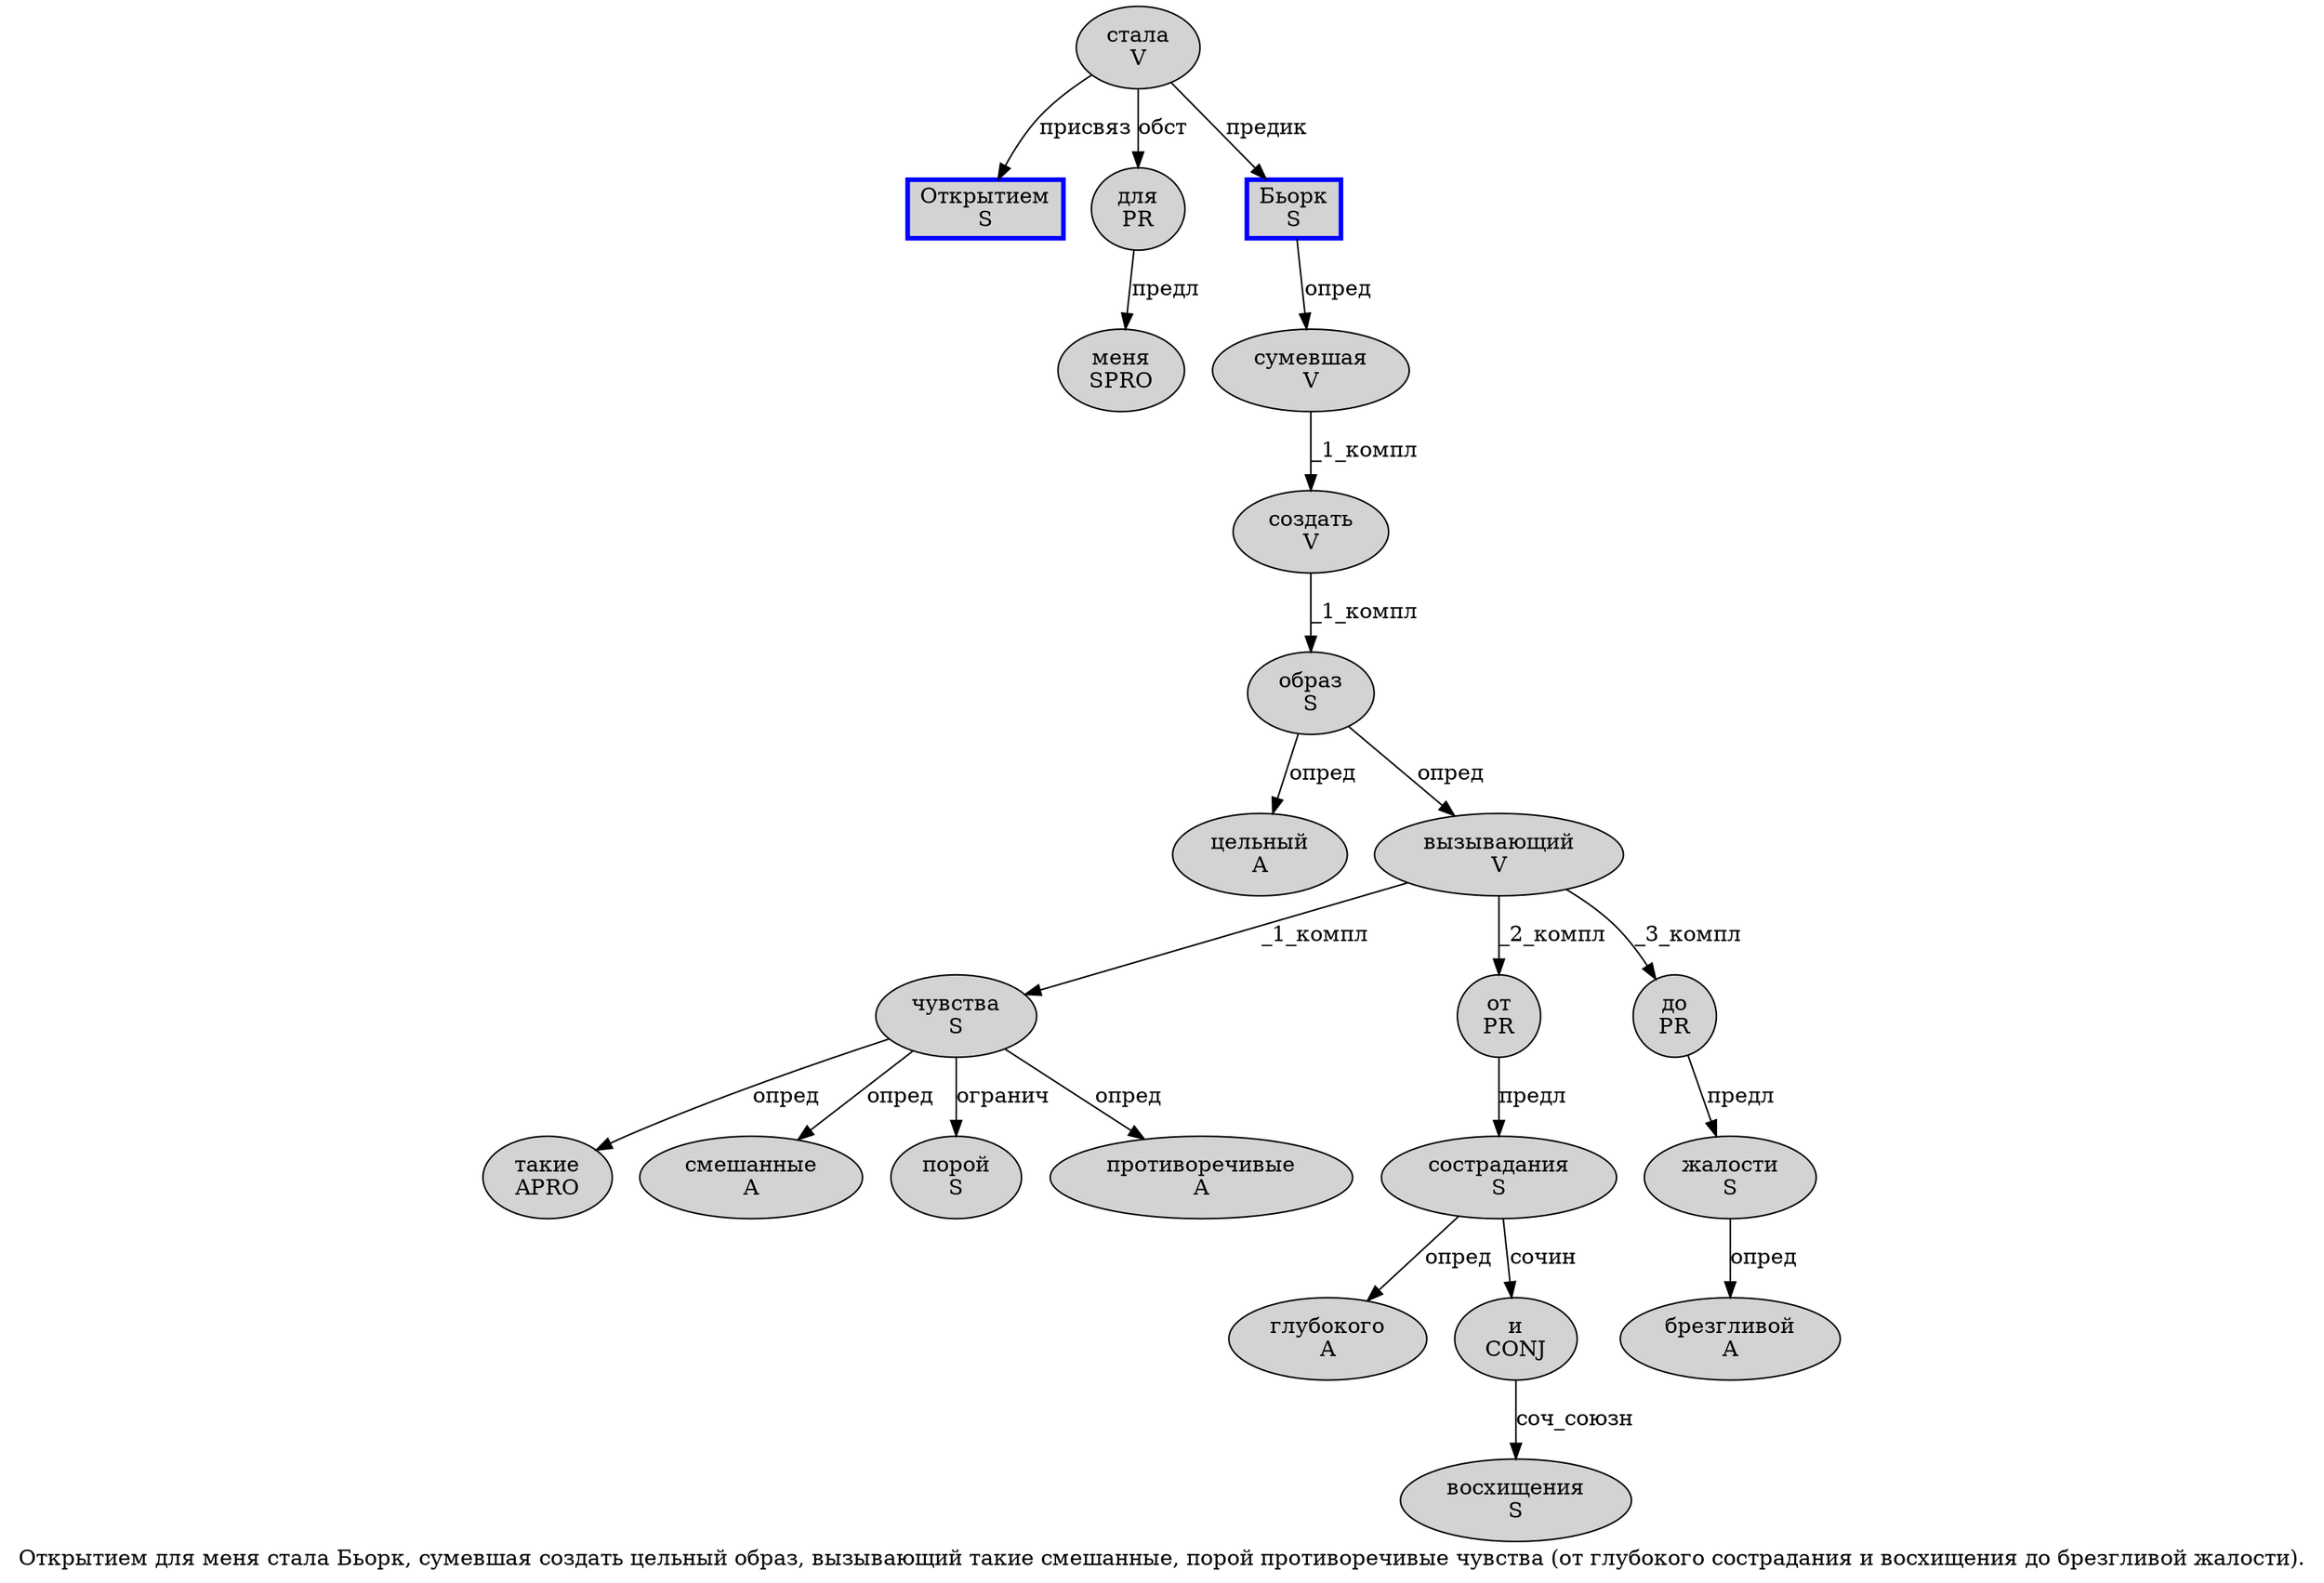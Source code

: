 digraph SENTENCE_1031 {
	graph [label="Открытием для меня стала Бьорк, сумевшая создать цельный образ, вызывающий такие смешанные, порой противоречивые чувства (от глубокого сострадания и восхищения до брезгливой жалости)."]
	node [style=filled]
		0 [label="Открытием
S" color=blue fillcolor=lightgray penwidth=3 shape=box]
		1 [label="для
PR" color="" fillcolor=lightgray penwidth=1 shape=ellipse]
		2 [label="меня
SPRO" color="" fillcolor=lightgray penwidth=1 shape=ellipse]
		3 [label="стала
V" color="" fillcolor=lightgray penwidth=1 shape=ellipse]
		4 [label="Бьорк
S" color=blue fillcolor=lightgray penwidth=3 shape=box]
		6 [label="сумевшая
V" color="" fillcolor=lightgray penwidth=1 shape=ellipse]
		7 [label="создать
V" color="" fillcolor=lightgray penwidth=1 shape=ellipse]
		8 [label="цельный
A" color="" fillcolor=lightgray penwidth=1 shape=ellipse]
		9 [label="образ
S" color="" fillcolor=lightgray penwidth=1 shape=ellipse]
		11 [label="вызывающий
V" color="" fillcolor=lightgray penwidth=1 shape=ellipse]
		12 [label="такие
APRO" color="" fillcolor=lightgray penwidth=1 shape=ellipse]
		13 [label="смешанные
A" color="" fillcolor=lightgray penwidth=1 shape=ellipse]
		15 [label="порой
S" color="" fillcolor=lightgray penwidth=1 shape=ellipse]
		16 [label="противоречивые
A" color="" fillcolor=lightgray penwidth=1 shape=ellipse]
		17 [label="чувства
S" color="" fillcolor=lightgray penwidth=1 shape=ellipse]
		19 [label="от
PR" color="" fillcolor=lightgray penwidth=1 shape=ellipse]
		20 [label="глубокого
A" color="" fillcolor=lightgray penwidth=1 shape=ellipse]
		21 [label="сострадания
S" color="" fillcolor=lightgray penwidth=1 shape=ellipse]
		22 [label="и
CONJ" color="" fillcolor=lightgray penwidth=1 shape=ellipse]
		23 [label="восхищения
S" color="" fillcolor=lightgray penwidth=1 shape=ellipse]
		24 [label="до
PR" color="" fillcolor=lightgray penwidth=1 shape=ellipse]
		25 [label="брезгливой
A" color="" fillcolor=lightgray penwidth=1 shape=ellipse]
		26 [label="жалости
S" color="" fillcolor=lightgray penwidth=1 shape=ellipse]
			22 -> 23 [label="соч_союзн"]
			1 -> 2 [label="предл"]
			6 -> 7 [label="_1_компл"]
			19 -> 21 [label="предл"]
			7 -> 9 [label="_1_компл"]
			11 -> 17 [label="_1_компл"]
			11 -> 19 [label="_2_компл"]
			11 -> 24 [label="_3_компл"]
			4 -> 6 [label="опред"]
			24 -> 26 [label="предл"]
			9 -> 8 [label="опред"]
			9 -> 11 [label="опред"]
			17 -> 12 [label="опред"]
			17 -> 13 [label="опред"]
			17 -> 15 [label="огранич"]
			17 -> 16 [label="опред"]
			26 -> 25 [label="опред"]
			21 -> 20 [label="опред"]
			21 -> 22 [label="сочин"]
			3 -> 0 [label="присвяз"]
			3 -> 1 [label="обст"]
			3 -> 4 [label="предик"]
}
